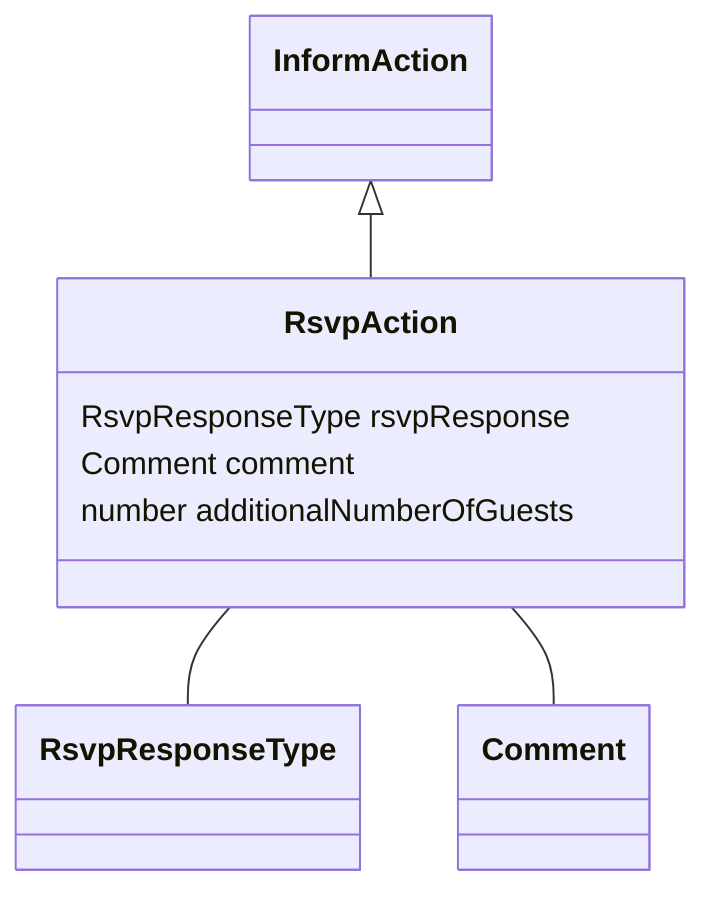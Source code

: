 classDiagram
  RsvpAction -- RsvpResponseType
RsvpAction -- Comment


InformAction <|-- RsvpAction
class RsvpAction {

  RsvpResponseType rsvpResponse
  Comment comment
  number additionalNumberOfGuests

}